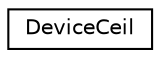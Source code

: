 digraph "Graphical Class Hierarchy"
{
  edge [fontname="Helvetica",fontsize="10",labelfontname="Helvetica",labelfontsize="10"];
  node [fontname="Helvetica",fontsize="10",shape=record];
  rankdir="LR";
  Node0 [label="DeviceCeil",height=0.2,width=0.4,color="black", fillcolor="white", style="filled",URL="$structDeviceCeil.html"];
}
